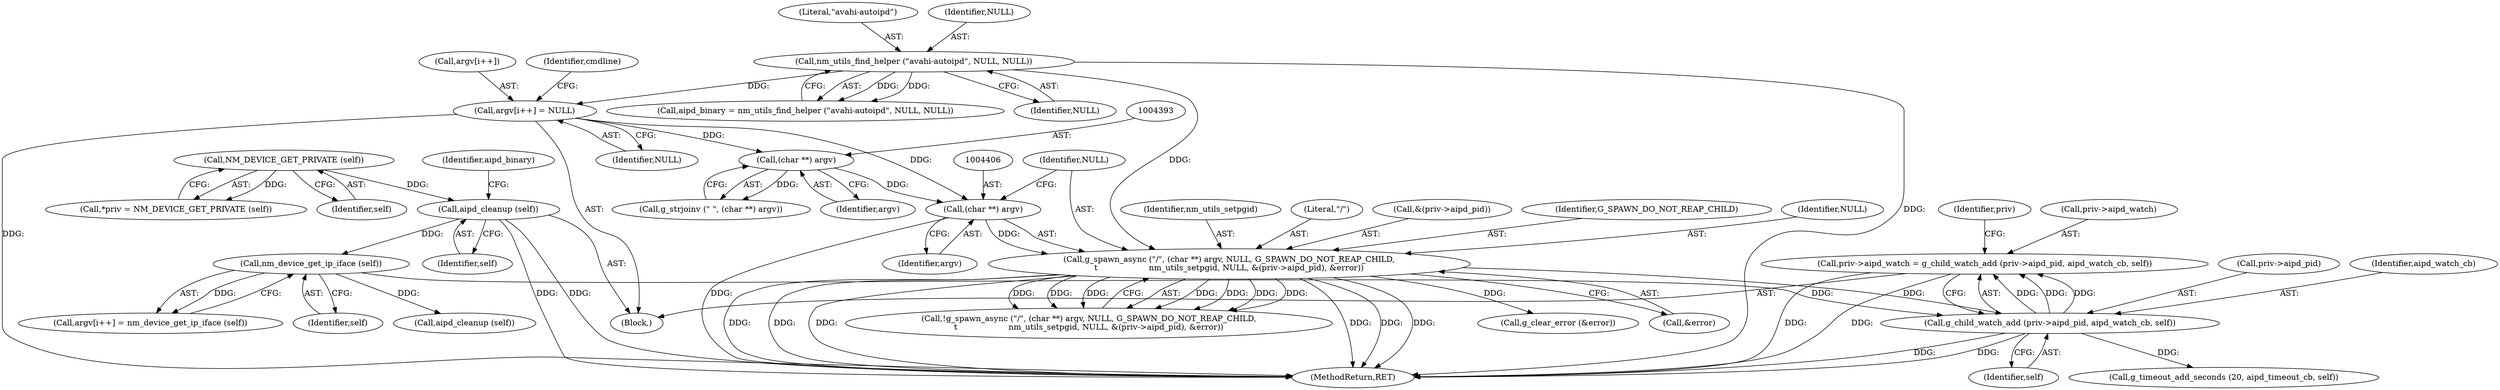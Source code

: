 digraph "0_NetworkManager_d5fc88e573fa58b93034b04d35a2454f5d28cad9@pointer" {
"1004446" [label="(Call,priv->aipd_watch = g_child_watch_add (priv->aipd_pid, aipd_watch_cb, self))"];
"1004450" [label="(Call,g_child_watch_add (priv->aipd_pid, aipd_watch_cb, self))"];
"1004403" [label="(Call,g_spawn_async (\"/\", (char **) argv, NULL, G_SPAWN_DO_NOT_REAP_CHILD,\n\t                    nm_utils_setpgid, NULL, &(priv->aipd_pid), &error))"];
"1004405" [label="(Call,(char **) argv)"];
"1004382" [label="(Call,argv[i++] = NULL)"];
"1004328" [label="(Call,nm_utils_find_helper (\"avahi-autoipd\", NULL, NULL))"];
"1004392" [label="(Call,(char **) argv)"];
"1004380" [label="(Call,nm_device_get_ip_iface (self))"];
"1004324" [label="(Call,aipd_cleanup (self))"];
"1004311" [label="(Call,NM_DEVICE_GET_PRIVATE (self))"];
"1004331" [label="(Identifier,NULL)"];
"1004455" [label="(Identifier,self)"];
"1004437" [label="(Call,aipd_cleanup (self))"];
"1004446" [label="(Call,priv->aipd_watch = g_child_watch_add (priv->aipd_pid, aipd_watch_cb, self))"];
"1004434" [label="(Call,g_clear_error (&error))"];
"1004407" [label="(Identifier,argv)"];
"1004392" [label="(Call,(char **) argv)"];
"1004460" [label="(Call,g_timeout_add_seconds (20, aipd_timeout_cb, self))"];
"1004382" [label="(Call,argv[i++] = NULL)"];
"1004312" [label="(Identifier,self)"];
"1004309" [label="(Call,*priv = NM_DEVICE_GET_PRIVATE (self))"];
"1004383" [label="(Call,argv[i++])"];
"1004416" [label="(Call,&error)"];
"1004410" [label="(Identifier,nm_utils_setpgid)"];
"1004447" [label="(Call,priv->aipd_watch)"];
"1004404" [label="(Literal,\"/\")"];
"1004327" [label="(Identifier,aipd_binary)"];
"1004412" [label="(Call,&(priv->aipd_pid))"];
"1004329" [label="(Literal,\"avahi-autoipd\")"];
"1004403" [label="(Call,g_spawn_async (\"/\", (char **) argv, NULL, G_SPAWN_DO_NOT_REAP_CHILD,\n\t                    nm_utils_setpgid, NULL, &(priv->aipd_pid), &error))"];
"1004307" [label="(Block,)"];
"1004380" [label="(Call,nm_device_get_ip_iface (self))"];
"1004451" [label="(Call,priv->aipd_pid)"];
"1004408" [label="(Identifier,NULL)"];
"1004324" [label="(Call,aipd_cleanup (self))"];
"1004389" [label="(Identifier,cmdline)"];
"1004381" [label="(Identifier,self)"];
"1004402" [label="(Call,!g_spawn_async (\"/\", (char **) argv, NULL, G_SPAWN_DO_NOT_REAP_CHILD,\n\t                    nm_utils_setpgid, NULL, &(priv->aipd_pid), &error))"];
"1004454" [label="(Identifier,aipd_watch_cb)"];
"1004394" [label="(Identifier,argv)"];
"1004458" [label="(Identifier,priv)"];
"1004311" [label="(Call,NM_DEVICE_GET_PRIVATE (self))"];
"1004375" [label="(Call,argv[i++] = nm_device_get_ip_iface (self))"];
"1004450" [label="(Call,g_child_watch_add (priv->aipd_pid, aipd_watch_cb, self))"];
"1004387" [label="(Identifier,NULL)"];
"1004325" [label="(Identifier,self)"];
"1004409" [label="(Identifier,G_SPAWN_DO_NOT_REAP_CHILD)"];
"1004326" [label="(Call,aipd_binary = nm_utils_find_helper (\"avahi-autoipd\", NULL, NULL))"];
"1007368" [label="(MethodReturn,RET)"];
"1004411" [label="(Identifier,NULL)"];
"1004330" [label="(Identifier,NULL)"];
"1004405" [label="(Call,(char **) argv)"];
"1004328" [label="(Call,nm_utils_find_helper (\"avahi-autoipd\", NULL, NULL))"];
"1004390" [label="(Call,g_strjoinv (\" \", (char **) argv))"];
"1004446" -> "1004307"  [label="AST: "];
"1004446" -> "1004450"  [label="CFG: "];
"1004447" -> "1004446"  [label="AST: "];
"1004450" -> "1004446"  [label="AST: "];
"1004458" -> "1004446"  [label="CFG: "];
"1004446" -> "1007368"  [label="DDG: "];
"1004446" -> "1007368"  [label="DDG: "];
"1004450" -> "1004446"  [label="DDG: "];
"1004450" -> "1004446"  [label="DDG: "];
"1004450" -> "1004446"  [label="DDG: "];
"1004450" -> "1004455"  [label="CFG: "];
"1004451" -> "1004450"  [label="AST: "];
"1004454" -> "1004450"  [label="AST: "];
"1004455" -> "1004450"  [label="AST: "];
"1004450" -> "1007368"  [label="DDG: "];
"1004450" -> "1007368"  [label="DDG: "];
"1004403" -> "1004450"  [label="DDG: "];
"1004380" -> "1004450"  [label="DDG: "];
"1004450" -> "1004460"  [label="DDG: "];
"1004403" -> "1004402"  [label="AST: "];
"1004403" -> "1004416"  [label="CFG: "];
"1004404" -> "1004403"  [label="AST: "];
"1004405" -> "1004403"  [label="AST: "];
"1004408" -> "1004403"  [label="AST: "];
"1004409" -> "1004403"  [label="AST: "];
"1004410" -> "1004403"  [label="AST: "];
"1004411" -> "1004403"  [label="AST: "];
"1004412" -> "1004403"  [label="AST: "];
"1004416" -> "1004403"  [label="AST: "];
"1004402" -> "1004403"  [label="CFG: "];
"1004403" -> "1007368"  [label="DDG: "];
"1004403" -> "1007368"  [label="DDG: "];
"1004403" -> "1007368"  [label="DDG: "];
"1004403" -> "1007368"  [label="DDG: "];
"1004403" -> "1007368"  [label="DDG: "];
"1004403" -> "1007368"  [label="DDG: "];
"1004403" -> "1004402"  [label="DDG: "];
"1004403" -> "1004402"  [label="DDG: "];
"1004403" -> "1004402"  [label="DDG: "];
"1004403" -> "1004402"  [label="DDG: "];
"1004403" -> "1004402"  [label="DDG: "];
"1004403" -> "1004402"  [label="DDG: "];
"1004403" -> "1004402"  [label="DDG: "];
"1004405" -> "1004403"  [label="DDG: "];
"1004328" -> "1004403"  [label="DDG: "];
"1004403" -> "1004434"  [label="DDG: "];
"1004405" -> "1004407"  [label="CFG: "];
"1004406" -> "1004405"  [label="AST: "];
"1004407" -> "1004405"  [label="AST: "];
"1004408" -> "1004405"  [label="CFG: "];
"1004405" -> "1007368"  [label="DDG: "];
"1004382" -> "1004405"  [label="DDG: "];
"1004392" -> "1004405"  [label="DDG: "];
"1004382" -> "1004307"  [label="AST: "];
"1004382" -> "1004387"  [label="CFG: "];
"1004383" -> "1004382"  [label="AST: "];
"1004387" -> "1004382"  [label="AST: "];
"1004389" -> "1004382"  [label="CFG: "];
"1004382" -> "1007368"  [label="DDG: "];
"1004328" -> "1004382"  [label="DDG: "];
"1004382" -> "1004392"  [label="DDG: "];
"1004328" -> "1004326"  [label="AST: "];
"1004328" -> "1004331"  [label="CFG: "];
"1004329" -> "1004328"  [label="AST: "];
"1004330" -> "1004328"  [label="AST: "];
"1004331" -> "1004328"  [label="AST: "];
"1004326" -> "1004328"  [label="CFG: "];
"1004328" -> "1007368"  [label="DDG: "];
"1004328" -> "1004326"  [label="DDG: "];
"1004328" -> "1004326"  [label="DDG: "];
"1004392" -> "1004390"  [label="AST: "];
"1004392" -> "1004394"  [label="CFG: "];
"1004393" -> "1004392"  [label="AST: "];
"1004394" -> "1004392"  [label="AST: "];
"1004390" -> "1004392"  [label="CFG: "];
"1004392" -> "1004390"  [label="DDG: "];
"1004380" -> "1004375"  [label="AST: "];
"1004380" -> "1004381"  [label="CFG: "];
"1004381" -> "1004380"  [label="AST: "];
"1004375" -> "1004380"  [label="CFG: "];
"1004380" -> "1004375"  [label="DDG: "];
"1004324" -> "1004380"  [label="DDG: "];
"1004380" -> "1004437"  [label="DDG: "];
"1004324" -> "1004307"  [label="AST: "];
"1004324" -> "1004325"  [label="CFG: "];
"1004325" -> "1004324"  [label="AST: "];
"1004327" -> "1004324"  [label="CFG: "];
"1004324" -> "1007368"  [label="DDG: "];
"1004324" -> "1007368"  [label="DDG: "];
"1004311" -> "1004324"  [label="DDG: "];
"1004311" -> "1004309"  [label="AST: "];
"1004311" -> "1004312"  [label="CFG: "];
"1004312" -> "1004311"  [label="AST: "];
"1004309" -> "1004311"  [label="CFG: "];
"1004311" -> "1004309"  [label="DDG: "];
}
